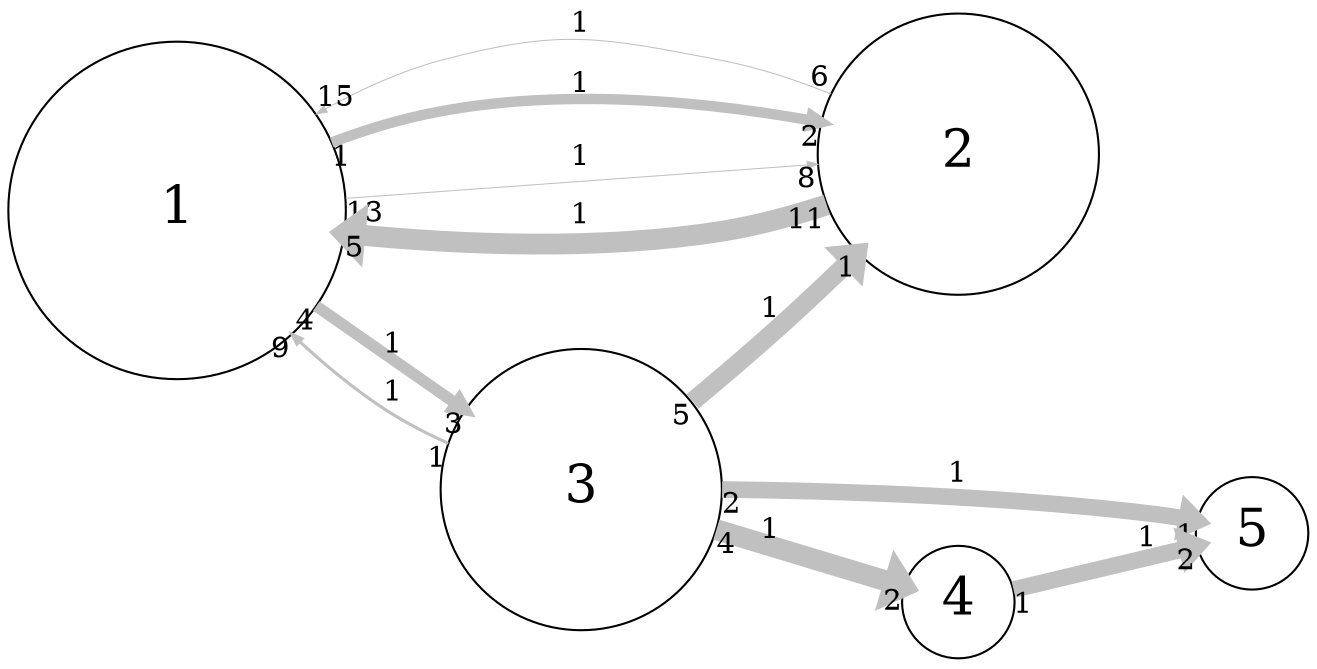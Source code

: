 digraph "" {
	graph [bb="0,0,614.25,314.6",
		overlap=false,
		rankdir=LR,
		ratio=0.5,
		scale=1,
		splines=spline
	];
	node [fontsize=25,
		label="\N",
		shape=circle
	];
	edge [arrowsize=0.5,
		splines=true
	];
	0	[height=2.25,
		label=1,
		pos="81.25,212.1",
		width=2.25];
	1	[height=1.875,
		label=2,
		pos="450.25,239.1",
		width=1.875];
	0 -> 1	[key=0,
		capacity=1,
		color=grey,
		from_pd=0,
		head_lp="381.07,247.69",
		headlabel=2,
		label=1,
		lp="272.25,275.35",
		penwidth=5.0,
		pos="e,384.44,255.94 155.97,244.18 163.98,247.33 172.07,250.37 179.88,253.1 242.57,274.99 318.45,268.33 373.68,258.04",
		pt=11,
		tail_lp="159.34,252.43",
		taillabel=1,
		to_pd=1];
	0 -> 1	[key=1,
		capacity=1,
		color=grey,
		from_pd=12,
		head_lp="379.16,225.94",
		headlabel=8,
		label=1,
		lp="272.25,238.35",
		penwidth=0.5,
		pos="e,382.53,234.19 162.34,217.99 226.31,222.69 315.2,229.23 377.01,233.78",
		pt=20,
		tail_lp="169.09,209.74",
		taillabel=13,
		to_pd=7];
	2	[height=1.875,
		label=3,
		pos="272.25,81.095",
		width=1.875];
	0 -> 2	[key=0,
		capacity=1,
		color=grey,
		from_pd=3,
		head_lp="212.76,111.04",
		headlabel=3,
		label=1,
		lp="183.25,150.35",
		penwidth=5.5,
		pos="e,216.14,119.29 148.35,166.28 167.38,153.09 188.1,138.73 207.01,125.62",
		pt=10,
		tail_lp="151.73,174.53",
		taillabel=4,
		to_pd=2];
	1 -> 0	[key=0,
		capacity=1,
		color=grey,
		from_pd=5,
		head_lp="139.39,252.67",
		headlabel=15,
		label=1,
		lp="272.25,306.35",
		penwidth=0.5,
		pos="e,146.14,260.92 390.26,270.91 374.32,277.99 356.76,284.46 339.75,288.1 281.07,300.63 262.45,304.54 204.75,288.1 186.16,282.8 167.64,\
273.78 150.83,263.76",
		pt=20,
		tail_lp="393.64,262.66",
		taillabel=6,
		to_pd=14];
	1 -> 0	[key=1,
		capacity=1,
		color=grey,
		from_pd=10,
		head_lp="165.06,191.63",
		headlabel=5,
		label=1,
		lp="272.25,208.35",
		penwidth=10.0,
		pos="e,161.68,199.88 387.39,213.27 372.09,208.02 355.54,203.29 339.75,200.6 285.26,191.29 223.4,193.65 173.97,198.57",
		pt=1,
		tail_lp="380.64,205.02",
		taillabel=11,
		to_pd=4];
	2 -> 0	[key=0,
		capacity=1,
		color=grey,
		from_pd=0,
		head_lp="141.84,162.42",
		headlabel=9,
		label=1,
		lp="183.25,129.35",
		penwidth=1.5,
		pos="e,138.46,154.17 208.84,105.43 198.85,110.25 188.86,115.68 179.88,121.6 167.49,129.75 155.18,139.51 143.68,149.54",
		pt=18,
		tail_lp="205.46,113.68",
		taillabel=1,
		to_pd=8];
	2 -> 1	[key=0,
		capacity=1,
		color=grey,
		from_pd=4,
		head_lp="399.19,199.72",
		headlabel=1,
		label=1,
		lp="361.25,163.35",
		penwidth=9.0,
		pos="e,402.57,191.47 325.67,122.42 338.61,133 352.29,144.52 364.62,155.6 374.27,164.25 384.27,173.68 393.88,182.99",
		pt=3,
		tail_lp="322.3,114.17",
		taillabel=5,
		to_pd=0];
	3	[height=0.75,
		label=4,
		pos="450.25,27.095",
		width=0.75];
	2 -> 3	[key=0,
		capacity=1,
		color=grey,
		from_pd=3,
		head_lp="420.69,26.572",
		headlabel=2,
		label=1,
		lp="361.25,62.345",
		penwidth=10.0,
		pos="e,424.07,34.822 337.29,61.447 362.43,53.734 390.4,45.153 412.09,38.497",
		pt=1,
		tail_lp="340.66,69.697",
		taillabel=4,
		to_pd=1];
	4	[height=0.75,
		label=5,
		pos="587.25,59.095",
		width=0.75];
	2 -> 4	[key=0,
		capacity=1,
		color=grey,
		from_pd=1,
		head_lp="557.64,57.444",
		headlabel=1,
		label=1,
		lp="450.25,89.345",
		penwidth=8.0,
		pos="e,561.02,65.694 340.25,81.464 394.93,80.961 474.09,78.399 542.62,69.095 544.88,68.79 547.18,68.423 549.5,68.014",
		pt=5,
		tail_lp="343.62,89.714",
		taillabel=2,
		to_pd=0];
	3 -> 4	[key=0,
		capacity=1,
		color=grey,
		from_pd=0,
		head_lp="557.26,44.774",
		headlabel=2,
		label=1,
		lp="539.25,57.345",
		penwidth=8.0,
		pos="e,560.64,53.024 476.96,33.19 497.42,38.038 526.31,44.888 549.26,50.327",
		pt=5,
		tail_lp="480.34,24.94",
		taillabel=1,
		to_pd=1];
}
